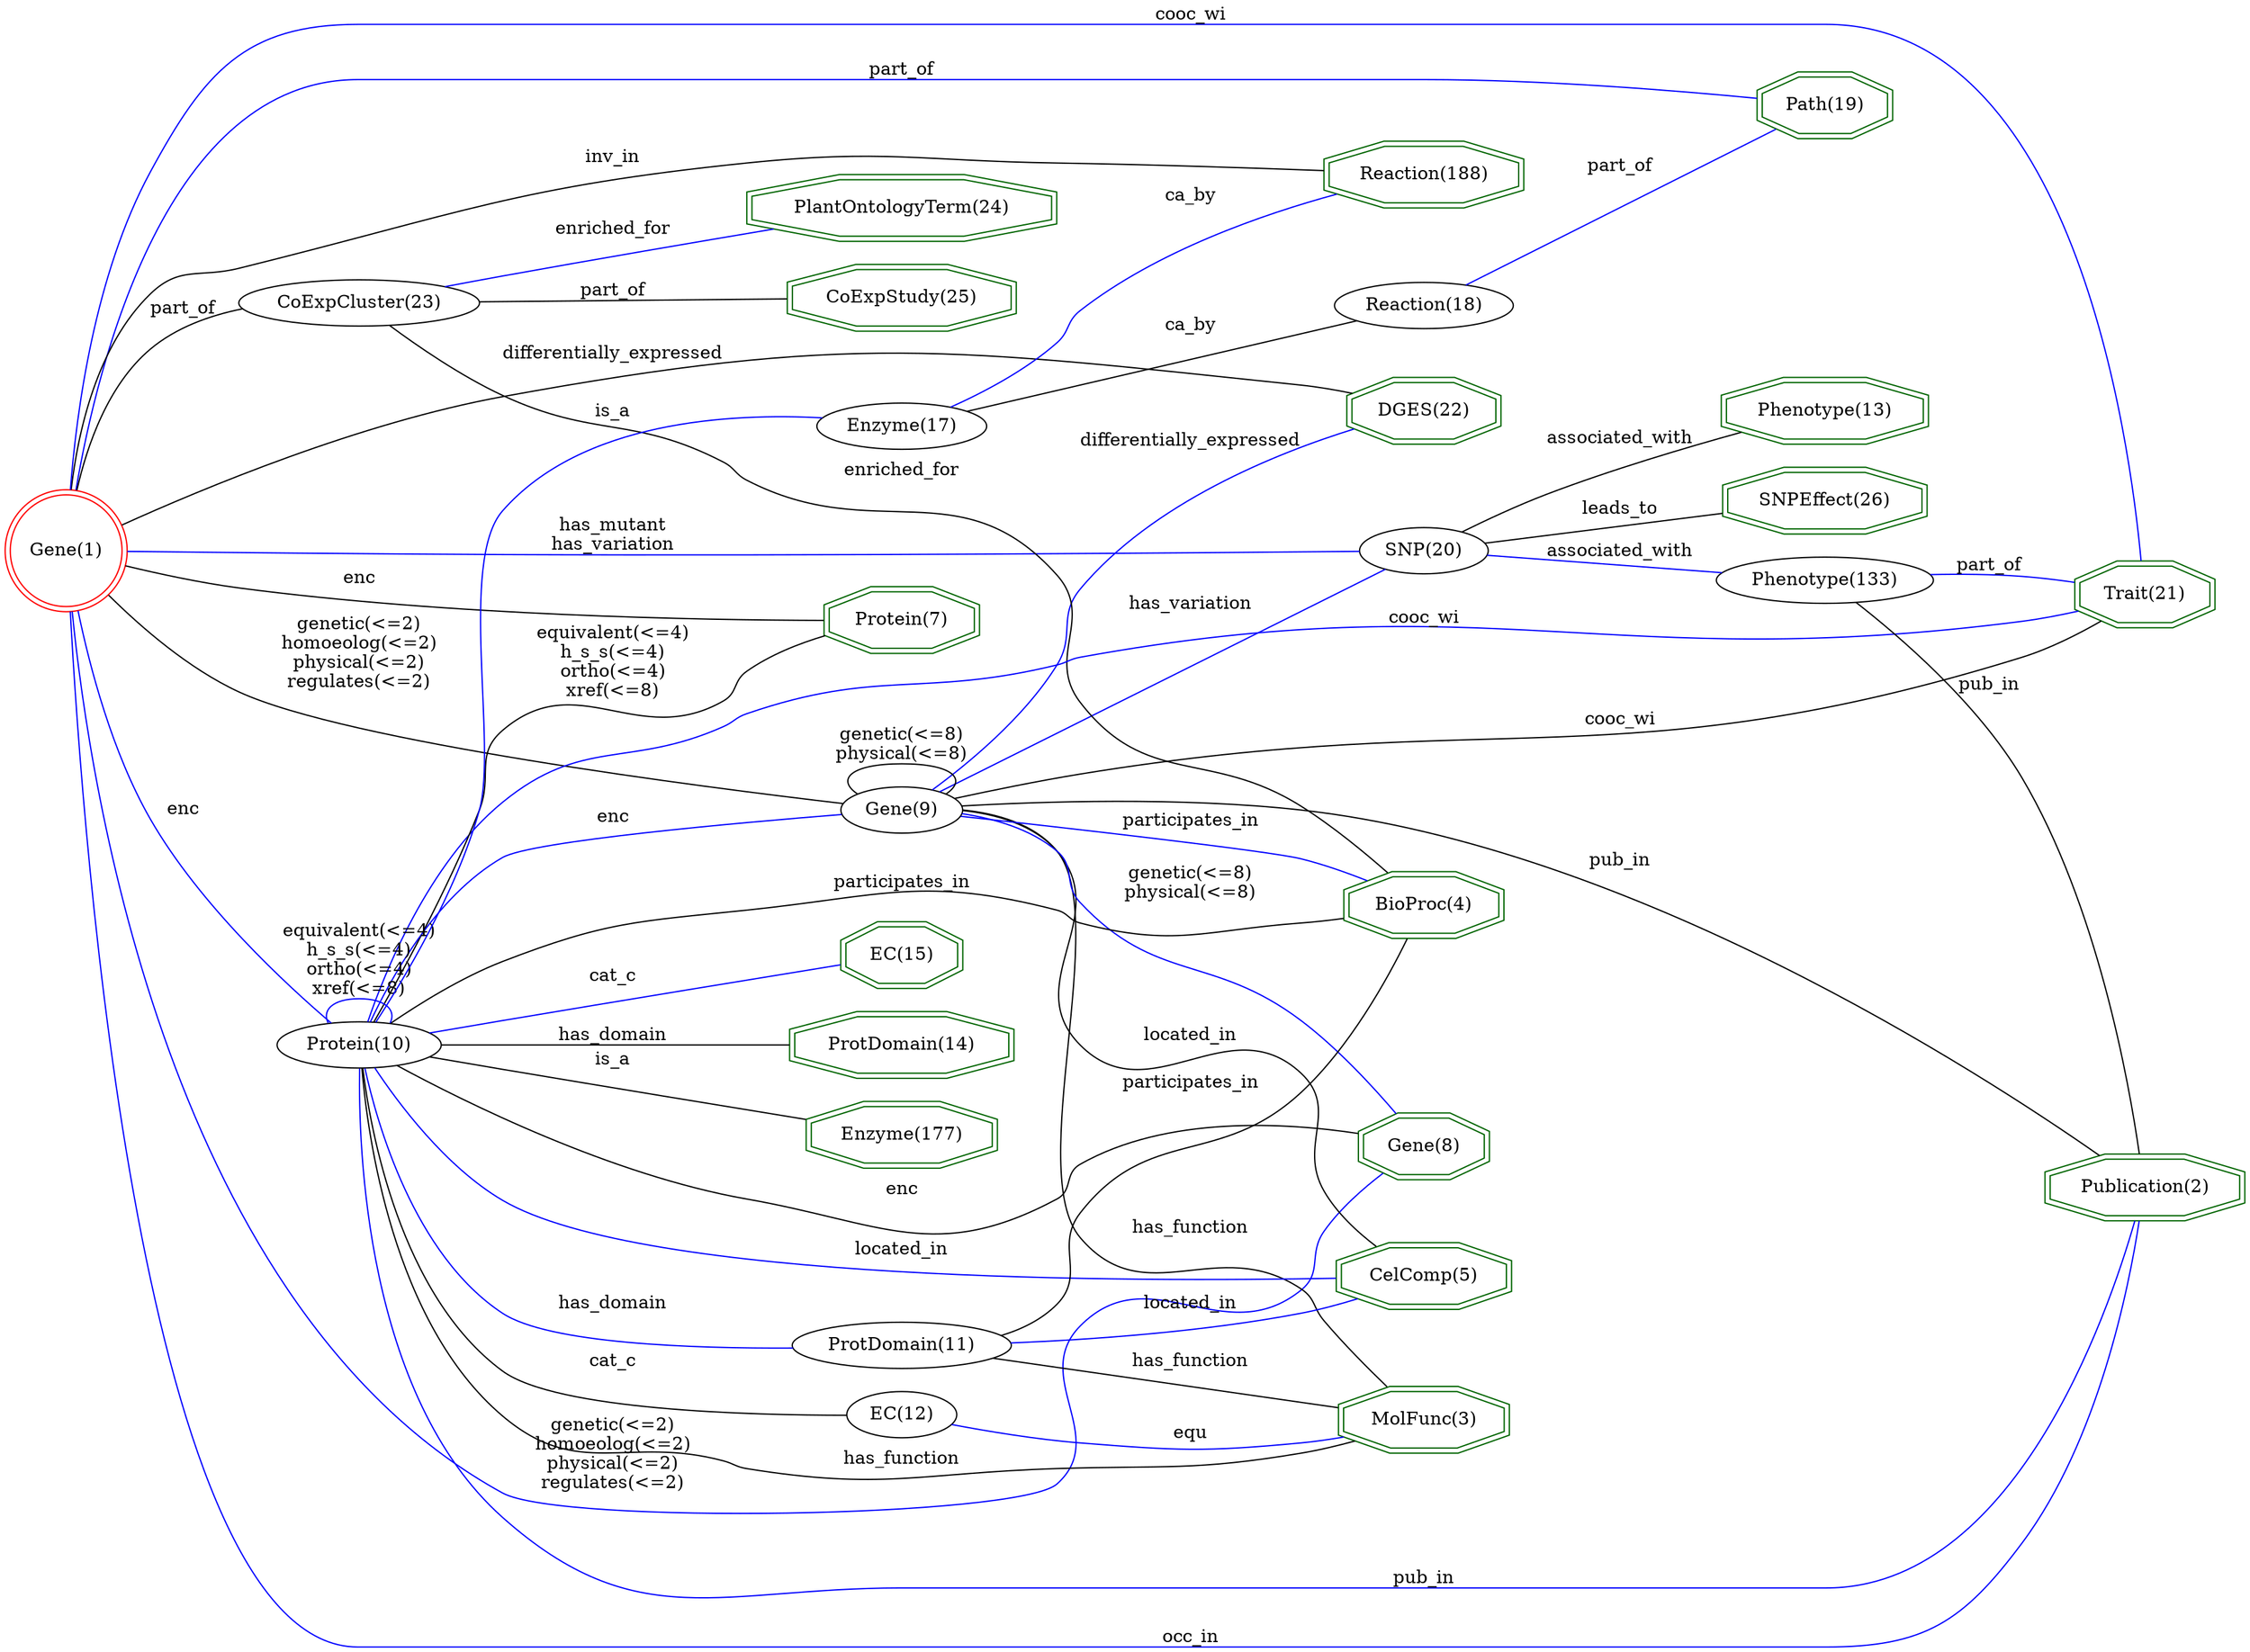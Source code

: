 digraph {
	graph [_draw_="c 9 -#fffffe00 C 7 -#ffffff P 4 0 0 0 1230 1486.9 1230 1486.9 0 ",
		bb="0,0,1486.9,1230",
		dpi=96,
		rankdir=LR,
		xdotversion=1.7
	];
	node [label="\N"];
	"SNPEffect(26)"	[_draw_="c 7 -#006400 p 8 1266.87 1074.54 1266.87 1089.46 1226.76 1100 1170.04 1100 1129.94 1089.46 1129.94 1074.54 1170.04 1064 1226.76 \
1064 c 7 -#006400 p 8 1270.88 1071.46 1270.88 1092.54 1227.28 1104 1169.52 1104 1125.92 1092.54 1125.92 1071.46 1169.52 1060 1227.28 \
1060 ",
		_ldraw_="F 14 11 -Times-Roman c 7 -#000000 T 1198.4 1078.3 0 81 13 -SNPEffect(26) ",
		color=darkgreen,
		height=0.61111,
		pos="1198.4,1082",
		shape=doubleoctagon,
		width=2.0066];
	"Publication(2)"	[_draw_="c 7 -#006400 p 8 1483.02 1081.54 1483.02 1096.46 1444.21 1107 1389.33 1107 1350.52 1096.46 1350.52 1081.54 1389.33 1071 1444.21 \
1071 c 7 -#006400 p 8 1487.03 1078.49 1487.03 1099.51 1444.75 1111 1388.79 1111 1346.51 1099.51 1346.51 1078.49 1388.79 1067 1444.75 \
1067 ",
		_ldraw_="F 14 11 -Times-Roman c 7 -#000000 T 1416.77 1085.3 0 78 14 -Publication(2) ",
		color=darkgreen,
		height=0.61111,
		pos="1416.8,1089",
		shape=doubleoctagon,
		width=1.948];
	"Path(19)"	[_draw_="c 7 -#006400 p 8 1242.56 323.54 1242.56 338.46 1216.69 349 1180.11 349 1154.25 338.46 1154.25 323.54 1180.11 313 1216.69 313 c 7 \
-#006400 p 8 1246.54 320.85 1246.54 341.15 1217.47 353 1179.33 353 1150.26 341.15 1150.26 320.85 1179.33 309 1217.47 309 ",
		_ldraw_="F 14 11 -Times-Roman c 7 -#000000 T 1198.4 327.3 0 47 8 -Path(19) ",
		color=darkgreen,
		height=0.61111,
		pos="1198.4,331",
		shape=doubleoctagon,
		width=1.3422];
	"Phenotype(13)"	[_draw_="c 7 -#006400 p 8 1265.97 1012.54 1265.97 1027.46 1226.39 1038 1170.41 1038 1130.83 1027.46 1130.83 1012.54 1170.41 1002 1226.39 \
1002 c 7 -#006400 p 8 1269.97 1009.47 1269.97 1030.53 1226.91 1042 1169.89 1042 1126.83 1030.53 1126.83 1009.47 1169.89 998 1226.91 \
998 ",
		_ldraw_="F 14 11 -Times-Roman c 7 -#000000 T 1198.4 1016.3 0 80 13 -Phenotype(13) ",
		color=darkgreen,
		height=0.61111,
		pos="1198.4,1020",
		shape=doubleoctagon,
		width=1.9871];
	"CoExpStudy(25)"	[_draw_="c 7 -#006400 p 8 664.45 42.54 664.45 57.46 619.95 68 557.03 68 512.54 57.46 512.54 42.54 557.03 32 619.95 32 c 7 -#006400 p 8 668.45 \
39.38 668.45 60.62 620.42 72 556.56 72 508.54 60.62 508.54 39.38 556.56 28 620.42 28 ",
		_ldraw_="F 14 11 -Times-Roman c 7 -#000000 T 588.49 46.3 0 92 14 -CoExpStudy(25) ",
		color=darkgreen,
		height=0.61111,
		pos="588.49,50",
		shape=doubleoctagon,
		width=2.2216];
	"PlantOntologyTerm(24)"	[_draw_="c 7 -#006400 p 8 691.82 104.54 691.82 119.46 631.29 130 545.69 130 485.16 119.46 485.16 104.54 545.69 94 631.29 94 c 7 -#006400 \
p 8 695.82 101.18 695.82 122.82 631.64 134 545.35 134 481.17 122.82 481.17 101.18 545.35 90 631.64 90 ",
		_ldraw_="F 14 11 -Times-Roman c 7 -#000000 T 588.49 108.3 0 131 21 -PlantOntologyTerm(24) ",
		color=darkgreen,
		height=0.61111,
		pos="588.49,112",
		shape=doubleoctagon,
		width=2.9837];
	"MolFunc(3)"	[_draw_="c 7 -#006400 p 8 991.32 973.54 991.32 988.46 957.18 999 908.89 999 874.75 988.46 874.75 973.54 908.89 963 957.18 963 c 7 -#006400 \
p 8 995.31 970.59 995.31 991.41 957.78 1003 908.29 1003 870.75 991.41 870.75 970.59 908.29 959 957.78 959 ",
		_ldraw_="F 14 11 -Times-Roman c 7 -#000000 T 933.03 977.3 0 67 10 -MolFunc(3) ",
		color=darkgreen,
		height=0.61111,
		pos="933.03,981",
		shape=doubleoctagon,
		width=1.7331];
	"CelComp(5)"	[_draw_="c 7 -#006400 p 8 992.64 776.54 992.64 791.46 957.72 802 908.34 802 873.43 791.46 873.43 776.54 908.34 766 957.72 766 c 7 -#006400 \
p 8 996.63 773.57 996.63 794.43 958.31 806 907.76 806 869.44 794.43 869.44 773.57 907.76 762 958.31 762 ",
		_ldraw_="F 14 11 -Times-Roman c 7 -#000000 T 933.03 780.3 0 69 10 -CelComp(5) ",
		color=darkgreen,
		height=0.61111,
		pos="933.03,784",
		shape=doubleoctagon,
		width=1.7721];
	"BioProc(4)"	[_draw_="c 7 -#006400 p 8 987.36 669.54 987.36 684.46 955.54 695 910.53 695 878.71 684.46 878.71 669.54 910.53 659 955.54 659 c 7 -#006400 \
p 8 991.37 666.66 991.37 687.34 956.19 699 909.88 699 874.7 687.34 874.7 666.66 909.88 655 956.19 655 ",
		_ldraw_="F 14 11 -Times-Roman c 7 -#000000 T 933.03 673.3 0 61 10 -BioProc(4) ",
		color=darkgreen,
		height=0.61111,
		pos="933.03,677",
		shape=doubleoctagon,
		width=1.6158];
	"Gene(8)"	[_draw_="c 7 -#006400 p 8 975.87 408.54 975.87 423.46 950.78 434 915.29 434 890.2 423.46 890.2 408.54 915.29 398 950.78 398 c 7 -#006400 \
p 8 979.86 405.88 979.86 426.12 951.58 438 914.49 438 886.21 426.12 886.21 405.88 914.49 394 951.58 394 ",
		_ldraw_="F 14 11 -Times-Roman c 7 -#000000 T 933.03 412.3 0 45 7 -Gene(8) ",
		color=darkgreen,
		height=0.61111,
		pos="933.03,416",
		shape=doubleoctagon,
		width=1.3031];
	"DGES(22)"	[_draw_="c 7 -#006400 p 8 985.15 484.54 985.15 499.46 954.62 510 911.45 510 880.92 499.46 880.92 484.54 911.45 474 954.62 474 c 7 -#006400 \
p 8 989.15 481.69 989.15 502.31 955.29 514 910.78 514 876.92 502.31 876.92 481.69 910.78 470 955.29 470 ",
		_ldraw_="F 14 11 -Times-Roman c 7 -#000000 T 933.03 488.3 0 58 8 -DGES(22) ",
		color=darkgreen,
		height=0.61111,
		pos="933.03,492",
		shape=doubleoctagon,
		width=1.5572];
	"Reaction(188)"	[_draw_="c 7 -#006400 p 8 999.28 212.54 999.28 227.46 960.48 238 905.59 238 866.79 227.46 866.79 212.54 905.59 202 960.48 202 c 7 -#006400 \
p 8 1003.29 209.49 1003.29 230.51 961.01 242 905.06 242 862.78 230.51 862.78 209.49 905.06 198 961.01 198 ",
		_ldraw_="F 14 11 -Times-Roman c 7 -#000000 T 933.03 216.3 0 78 13 -Reaction(188) ",
		color=darkgreen,
		height=0.61111,
		pos="933.03,220",
		shape=doubleoctagon,
		width=1.948];
	"Trait(21)"	[_draw_="c 7 -#006400 p 8 1462.71 405.54 1462.71 420.46 1435.8 431 1397.74 431 1370.83 420.46 1370.83 405.54 1397.74 395 1435.8 395 c 7 -#\
006400 p 8 1466.72 402.82 1466.72 423.18 1436.56 435 1396.98 435 1366.81 423.18 1366.81 402.82 1396.98 391 1436.56 391 ",
		_ldraw_="F 14 11 -Times-Roman c 7 -#000000 T 1416.77 409.3 0 49 9 -Trait(21) ",
		color=darkgreen,
		height=0.61111,
		pos="1416.8,413",
		shape=doubleoctagon,
		width=1.3813];
	"EC(15)"	[_draw_="c 7 -#006400 p 8 627.79 915.54 627.79 930.46 604.77 941 572.21 941 549.19 930.46 549.19 915.54 572.21 905 604.77 905 c 7 -#006400 \
p 8 631.78 912.97 631.78 933.03 605.64 945 571.35 945 545.2 933.03 545.2 912.97 571.35 901 605.64 901 ",
		_ldraw_="F 14 11 -Times-Roman c 7 -#000000 T 588.49 919.3 0 40 6 -EC(15) ",
		color=darkgreen,
		height=0.61111,
		pos="588.49,923",
		shape=doubleoctagon,
		width=1.2054];
	"Protein(7)"	[_draw_="c 7 -#006400 p 8 638.39 474.54 638.39 489.46 609.16 500 567.82 500 538.59 489.46 538.59 474.54 567.82 464 609.16 464 c 7 -#006400 \
p 8 642.39 471.73 642.39 492.27 609.86 504 567.13 504 534.6 492.27 534.6 471.73 567.13 460 609.86 460 ",
		_ldraw_="F 14 11 -Times-Roman c 7 -#000000 T 588.49 478.3 0 55 10 -Protein(7) ",
		color=darkgreen,
		height=0.61111,
		pos="588.49,482",
		shape=doubleoctagon,
		width=1.4986];
	"ProtDomain(14)"	[_draw_="c 7 -#006400 p 8 663.13 853.54 663.13 868.46 619.41 879 557.58 879 513.86 868.46 513.86 853.54 557.58 843 619.41 843 c 7 -#006400 \
p 8 667.13 850.39 667.13 871.61 619.88 883 557.1 883 509.85 871.61 509.85 850.39 557.1 839 619.88 839 ",
		_ldraw_="F 14 11 -Times-Roman c 7 -#000000 T 588.49 857.3 0 90 14 -ProtDomain(14) ",
		color=darkgreen,
		height=0.61111,
		pos="588.49,861",
		shape=doubleoctagon,
		width=2.1825];
	"Enzyme(177)"	[_draw_="c 7 -#006400 p 8 652.53 791.54 652.53 806.46 615.02 817 561.97 817 524.46 806.46 524.46 791.54 561.97 781 615.02 781 c 7 -#006400 \
p 8 656.53 788.51 656.53 809.49 615.57 821 561.42 821 520.46 809.49 520.46 788.51 561.42 777 615.57 777 ",
		_ldraw_="F 14 11 -Times-Roman c 7 -#000000 T 588.49 795.3 0 75 11 -Enzyme(177) ",
		color=darkgreen,
		height=0.61111,
		pos="588.49,799",
		shape=doubleoctagon,
		width=1.8894];
	"Gene(1)"	[_draw_="c 7 -#ff0000 e 43.65 374 39.78 39.78 c 7 -#ff0000 e 43.65 374 43.79 43.79 ",
		_ldraw_="F 14 11 -Times-Roman c 7 -#000000 T 43.65 370.3 0 45 7 -Gene(1) ",
		color=red,
		height=1.2124,
		pos="43.646,374",
		shape=doublecircle,
		width=1.2124];
	"Gene(1)" -> "Publication(2)"	[_draw_="c 7 -#0000ff B 10 45.22 417.74 48.64 590.37 72.43 1215 237.69 1215 237.69 1215 237.69 1215 1199.4 1215 1280.91 1215 1359.09 1147.41 \
1395.09 1111.24 ",
		_ldraw_="F 14 11 -Times-Roman c 7 -#000000 T 779.41 1218.8 0 37 6 -occ_in ",
		arrowhead=none,
		color=blue,
		label=occ_in,
		lp="779.41,1222.5",
		pos="45.22,417.74 48.64,590.37 72.434,1215 237.69,1215 237.69,1215 237.69,1215 1199.4,1215 1280.9,1215 1359.1,1147.4 1395.1,1111.2"];
	"Gene(1)" -> "Path(19)"	[_draw_="c 7 -#0000ff B 10 78.98 347.88 130.6 310.43 232.75 243.22 332.08 218 476.76 181.27 861.27 142.66 1003.16 189 1076.43 212.92 1144.98 \
276.12 1177.55 309.56 ",
		_ldraw_="F 14 11 -Times-Roman c 7 -#000000 T 588.49 194.8 0 40 7 -part_of ",
		arrowhead=none,
		color=blue,
		label=part_of,
		lp="588.49,198.5",
		pos="78.982,347.88 130.6,310.43 232.75,243.22 332.08,218 476.76,181.27 861.27,142.66 1003.2,189 1076.4,212.92 1145,276.12 1177.6,309.56"];
	"Gene(1)" -> "Gene(8)"	[_draw_="c 7 -#0000ff B 13 85.41 359.87 140.54 341.57 242.32 310.64 332.08 299 558.11 269.7 664.54 158.65 844.91 298 869.99 317.38 844.89 \
340.93 862.91 367 872.27 380.55 886.68 391.63 899.91 399.8 ",
		_ldraw_="F 14 11 -Times-Roman c 7 -#000000 T 397.58 347.8 0 72 12 -genetic(<=2) F 14 11 -Times-Roman c 7 -#000000 T 397.58 332.8 0 94 14 \
-homoeolog(<=2) F 14 11 -Times-Roman c 7 -#000000 T 397.58 317.8 0 78 13 -physical(<=2) F 14 11 -Times-Roman c 7 -#000000 T 397.58 \
302.8 0 82 14 -regulates(<=2) ",
		arrowhead=none,
		color=blue,
		label="genetic(<=2)\nhomoeolog(<=2)\nphysical(<=2)\nregulates(<=2)",
		lp="397.58,329",
		pos="85.411,359.87 140.54,341.57 242.32,310.64 332.08,299 558.11,269.7 664.54,158.65 844.91,298 869.99,317.38 844.89,340.93 862.91,367 \
872.27,380.55 886.68,391.63 899.91,399.8"];
	"Gene(1)" -> "DGES(22)"	[_draw_="c 7 -#000000 B 13 87.59 372.24 192.22 368.62 468.48 363.19 695.91 395 763.28 404.42 785.01 397.76 844.91 430 854.6 435.22 854.26 \
440.19 862.91 447 874.72 456.3 888.47 465.54 900.59 473.21 ",
		_ldraw_="F 14 11 -Times-Roman c 7 -#000000 T 397.58 378.8 0 131 24 -differentially_expressed ",
		arrowhead=none,
		color=black,
		label=differentially_expressed,
		lp="397.58,382.5",
		pos="87.587,372.24 192.22,368.62 468.48,363.19 695.91,395 763.28,404.42 785.01,397.76 844.91,430 854.6,435.22 854.26,440.19 862.91,447 \
874.72,456.3 888.47,465.54 900.59,473.21"];
	"Gene(1)" -> "Reaction(188)"	[_draw_="c 7 -#000000 B 7 78.81 347.93 101.66 331.57 133 311.15 163.29 298 403.24 193.83 723.68 203.1 862.76 213.43 ",
		_ldraw_="F 14 11 -Times-Roman c 7 -#000000 T 397.58 248.8 0 35 6 -inv_in ",
		arrowhead=none,
		color=black,
		label=inv_in,
		lp="397.58,252.5",
		pos="78.806,347.93 101.66,331.57 133,311.15 163.29,298 403.24,193.83 723.68,203.1 862.76,213.43"];
	"Gene(1)" -> "Trait(21)"	[_draw_="c 7 -#0000ff B 10 47.15 330.37 55.4 231.71 90.45 0 237.69 0 237.69 0 237.69 0 1199.4 0 1377.48 0 1409.28 305.01 1414.7 390.8 ",
		_ldraw_="F 14 11 -Times-Roman c 7 -#000000 T 779.41 3.8 0 46 7 -cooc_wi ",
		arrowhead=none,
		color=blue,
		label=cooc_wi,
		lp="779.41,7.5",
		pos="47.149,330.37 55.4,231.71 90.451,0 237.69,0 237.69,0 237.69,0 1199.4,0 1377.5,0 1409.3,305.01 1414.7,390.8"];
	"Gene(1)" -> "Protein(7)"	[_draw_="c 7 -#000000 B 13 86.29 384.19 92.64 385.57 99.12 386.89 105.29 388 263.1 416.29 312.92 377.83 463.08 434 472.09 437.37 472.45 441.76 \
481.08 446 500.07 455.34 522.08 463.23 541.13 469.22 ",
		_ldraw_="F 14 11 -Times-Roman c 7 -#000000 T 238.69 405.8 0 19 3 -enc ",
		arrowhead=none,
		color=black,
		label=enc,
		lp="238.69,409.5",
		pos="86.293,384.19 92.637,385.57 99.124,386.89 105.29,388 263.1,416.29 312.92,377.83 463.08,434 472.09,437.37 472.45,441.76 481.08,446 \
500.07,455.34 522.08,463.23 541.13,469.22"];
	"SNP(20)"	[_draw_="c 7 -#000000 e 933.03 1039 41.69 18 ",
		_ldraw_="F 14 11 -Times-Roman c 7 -#000000 T 933.03 1035.3 0 48 7 -SNP(20) ",
		height=0.5,
		pos="933.03,1039",
		width=1.1555];
	"Gene(1)" -> "SNP(20)"	[_draw_="c 7 -#0000ff B 10 44.49 418.11 46.76 555.08 75.19 972.34 332.08 1113 532.18 1222.57 630.01 1167.58 844.91 1091 869.3 1082.31 894.41 \
1066.45 911.37 1054.53 ",
		_ldraw_="F 14 11 -Times-Roman c 7 -#000000 T 397.58 1183.8 0 64 10 -has_mutant F 14 11 -Times-Roman c 7 -#000000 T 397.58 1168.8 0 73 13 \
-has_variation ",
		arrowhead=none,
		color=blue,
		label="has_mutant\nhas_variation",
		lp="397.58,1180",
		pos="44.49,418.11 46.764,555.08 75.195,972.34 332.08,1113 532.18,1222.6 630.01,1167.6 844.91,1091 869.3,1082.3 894.41,1066.5 911.37,1054.5"];
	"Gene(9)"	[_draw_="c 7 -#000000 e 588.49 591 39.79 18 ",
		_ldraw_="F 14 11 -Times-Roman c 7 -#000000 T 588.49 587.3 0 45 7 -Gene(9) ",
		height=0.5,
		pos="588.49,591",
		width=1.1013];
	"Gene(1)" -> "Gene(9)"	[_draw_="c 7 -#000000 B 7 77.5 401.58 128.43 442.68 231.11 519.11 332.08 556 405.44 582.8 497.46 589.33 548.62 590.77 ",
		_ldraw_="F 14 11 -Times-Roman c 7 -#000000 T 238.69 596.8 0 72 12 -genetic(<=2) F 14 11 -Times-Roman c 7 -#000000 T 238.69 581.8 0 94 14 \
-homoeolog(<=2) F 14 11 -Times-Roman c 7 -#000000 T 238.69 566.8 0 78 13 -physical(<=2) F 14 11 -Times-Roman c 7 -#000000 T 238.69 \
551.8 0 82 14 -regulates(<=2) ",
		arrowhead=none,
		color=black,
		label="genetic(<=2)\nhomoeolog(<=2)\nphysical(<=2)\nregulates(<=2)",
		lp="238.69,578",
		pos="77.503,401.58 128.43,442.68 231.11,519.11 332.08,556 405.44,582.8 497.46,589.33 548.62,590.77"];
	"CoExpCluster(23)"	[_draw_="c 7 -#000000 e 238.69 132 75.29 18 ",
		_ldraw_="F 14 11 -Times-Roman c 7 -#000000 T 238.69 128.3 0 100 16 -CoExpCluster(23) ",
		height=0.5,
		pos="238.69,132",
		width=2.0943];
	"Gene(1)" -> "CoExpCluster(23)"	[_draw_="c 7 -#000000 B 7 45.56 330.31 48.93 283.73 61.48 210.91 105.29 168 121.8 151.83 144.81 142.75 167.01 137.7 ",
		_ldraw_="F 14 11 -Times-Roman c 7 -#000000 T 125.29 171.8 0 40 7 -part_of ",
		arrowhead=none,
		color=black,
		label=part_of,
		lp="125.29,175.5",
		pos="45.559,330.31 48.931,283.73 61.478,210.91 105.29,168 121.8,151.83 144.81,142.75 167.01,137.7"];
	"Protein(10)"	[_draw_="c 7 -#000000 e 238.69 744 50.89 18 ",
		_ldraw_="F 14 11 -Times-Roman c 7 -#000000 T 238.69 740.3 0 62 11 -Protein(10) ",
		height=0.5,
		pos="238.69,744",
		width=1.4082];
	"Gene(1)" -> "Protein(10)"	[_draw_="c 7 -#0000ff B 7 49.43 417.29 56.21 465.61 71.76 544.89 105.29 605 134.2 656.8 186.91 703.77 216.35 727.58 ",
		_ldraw_="F 14 11 -Times-Roman c 7 -#000000 T 125.29 663.8 0 19 3 -enc ",
		arrowhead=none,
		color=blue,
		label=enc,
		lp="125.29,667.5",
		pos="49.429,417.29 56.214,465.61 71.758,544.89 105.29,605 134.2,656.8 186.91,703.77 216.35,727.58"];
	"Reaction(18)"	[_draw_="c 7 -#000000 e 933.03 340 56.59 18 ",
		_ldraw_="F 14 11 -Times-Roman c 7 -#000000 T 933.03 336.3 0 71 12 -Reaction(18) ",
		height=0.5,
		pos="933.03,340",
		width=1.5707];
	"Reaction(18)" -> "Path(19)"	[_draw_="c 7 -#0000ff B 4 989.57 338.1 1037.1 336.48 1104.82 334.16 1149.89 332.62 ",
		_ldraw_="F 14 11 -Times-Roman c 7 -#000000 T 1064.66 340.8 0 40 7 -part_of ",
		arrowhead=none,
		color=blue,
		label=part_of,
		lp="1064.7,344.5",
		pos="989.57,338.1 1037.1,336.48 1104.8,334.16 1149.9,332.62"];
	"ProtDomain(11)"	[_draw_="c 7 -#000000 e 588.49 981 68.79 18 ",
		_ldraw_="F 14 11 -Times-Roman c 7 -#000000 T 588.49 977.3 0 90 14 -ProtDomain(11) ",
		height=0.5,
		pos="588.49,981",
		width=1.9137];
	"ProtDomain(11)" -> "MolFunc(3)"	[_draw_="c 7 -#000000 B 4 657.58 981 719.72 981 810.76 981 870.69 981 ",
		_ldraw_="F 14 11 -Times-Roman c 7 -#000000 T 779.41 984.8 0 70 12 -has_function ",
		arrowhead=none,
		color=black,
		label=has_function,
		lp="779.41,988.5",
		pos="657.58,981 719.72,981 810.76,981 870.69,981"];
	"ProtDomain(11)" -> "CelComp(5)"	[_draw_="c 7 -#0000ff B 13 654.75 975.77 669.89 971.72 684.8 964.99 695.91 954 718.13 932.01 692.38 908.67 713.91 886 756.01 841.67 790.03 \
870.96 844.91 844 866.5 833.39 888.81 817.93 905.45 805.36 ",
		_ldraw_="F 14 11 -Times-Roman c 7 -#000000 T 779.41 889.8 0 57 10 -located_in ",
		arrowhead=none,
		color=blue,
		label=located_in,
		lp="779.41,893.5",
		pos="654.75,975.77 669.89,971.72 684.8,964.99 695.91,954 718.13,932.01 692.38,908.67 713.91,886 756.01,841.67 790.03,870.96 844.91,844 \
866.5,833.39 888.81,817.93 905.45,805.36"];
	"ProtDomain(11)" -> "BioProc(4)"	[_draw_="c 7 -#000000 B 16 655.69 976.67 670.81 972.6 685.48 965.64 695.91 954 734.53 910.88 678.15 870.53 713.91 825 752.6 775.74 793.49 \
808.78 844.91 773 854.72 766.17 854.88 761.87 862.91 753 879.3 734.88 897.95 714.39 911.74 699.25 ",
		_ldraw_="F 14 11 -Times-Roman c 7 -#000000 T 779.41 828.8 0 80 15 -participates_in ",
		arrowhead=none,
		color=black,
		label=participates_in,
		lp="779.41,832.5",
		pos="655.69,976.67 670.81,972.6 685.48,965.64 695.91,954 734.53,910.88 678.15,870.53 713.91,825 752.6,775.74 793.49,808.78 844.91,773 \
854.72,766.17 854.88,761.87 862.91,753 879.3,734.88 897.95,714.39 911.74,699.25"];
	"SNP(20)" -> "SNPEffect(26)"	[_draw_="c 7 -#000000 B 4 972.33 1045.25 1013.13 1051.91 1078.58 1062.6 1128.41 1070.74 ",
		_ldraw_="F 14 11 -Times-Roman c 7 -#000000 T 1064.66 1069.8 0 46 8 -leads_to ",
		arrowhead=none,
		color=black,
		label=leads_to,
		lp="1064.7,1073.5",
		pos="972.33,1045.3 1013.1,1051.9 1078.6,1062.6 1128.4,1070.7"];
	"SNP(20)" -> "Phenotype(13)"	[_draw_="c 7 -#000000 B 4 974.32 1036.09 1014.74 1033.18 1077.83 1028.63 1126.61 1025.11 ",
		_ldraw_="F 14 11 -Times-Roman c 7 -#000000 T 1064.66 1035.8 0 87 15 -associated_with ",
		arrowhead=none,
		color=black,
		label=associated_with,
		lp="1064.7,1039.5",
		pos="974.32,1036.1 1014.7,1033.2 1077.8,1028.6 1126.6,1025.1"];
	"Phenotype(133)"	[_draw_="c 7 -#000000 e 1198.4 962 66.89 18 ",
		_ldraw_="F 14 11 -Times-Roman c 7 -#000000 T 1198.4 958.3 0 87 14 -Phenotype(133) ",
		height=0.5,
		pos="1198.4,962",
		width=1.8596];
	"SNP(20)" -> "Phenotype(133)"	[_draw_="c 7 -#0000ff B 7 964.42 1026.98 981.04 1020.62 1002.08 1012.92 1021.16 1007 1062.93 994.03 1111.09 981.93 1146.5 973.54 ",
		_ldraw_="F 14 11 -Times-Roman c 7 -#000000 T 1064.66 1010.8 0 87 15 -associated_with ",
		arrowhead=none,
		color=blue,
		label=associated_with,
		lp="1064.7,1014.5",
		pos="964.42,1027 981.04,1020.6 1002.1,1012.9 1021.2,1007 1062.9,994.03 1111.1,981.93 1146.5,973.54"];
	"Phenotype(133)" -> "Publication(2)"	[_draw_="c 7 -#000000 B 7 1241.2 975.92 1251.06 979.72 1261.39 984.15 1270.64 989 1314 1011.73 1359.85 1045.11 1388.14 1066.95 ",
		_ldraw_="F 14 11 -Times-Roman c 7 -#000000 T 1308.64 1026.8 0 38 6 -pub_in ",
		arrowhead=none,
		color=black,
		label=pub_in,
		lp="1308.6,1030.5",
		pos="1241.2,975.92 1251.1,979.72 1261.4,984.15 1270.6,989 1314,1011.7 1359.9,1045.1 1388.1,1066.9"];
	"Phenotype(133)" -> "Trait(21)"	[_draw_="c 7 -#0000ff B 4 1206.48 944.05 1238.71 862.27 1371.56 525.19 1407.03 435.18 ",
		_ldraw_="F 14 11 -Times-Roman c 7 -#000000 T 1308.64 723.8 0 40 7 -part_of ",
		arrowhead=none,
		color=blue,
		label=part_of,
		lp="1308.6,727.5",
		pos="1206.5,944.05 1238.7,862.27 1371.6,525.19 1407,435.18"];
	"EC(12)"	[_draw_="c 7 -#000000 e 588.49 1086 36.29 18 ",
		_ldraw_="F 14 11 -Times-Roman c 7 -#000000 T 588.49 1082.3 0 40 6 -EC(12) ",
		height=0.5,
		pos="588.49,1086",
		width=1.011];
	"EC(12)" -> "MolFunc(3)"	[_draw_="c 7 -#0000ff B 10 624.35 1082.77 690.08 1076.42 827.38 1061.8 844.91 1049 859.67 1038.21 849.78 1024.73 862.91 1012 869.52 1005.59 \
877.68 1000.37 886.06 996.17 ",
		_ldraw_="F 14 11 -Times-Roman c 7 -#000000 T 779.41 1075.8 0 20 3 -equ ",
		arrowhead=none,
		color=blue,
		label=equ,
		lp="779.41,1079.5",
		pos="624.35,1082.8 690.08,1076.4 827.38,1061.8 844.91,1049 859.67,1038.2 849.78,1024.7 862.91,1012 869.52,1005.6 877.68,1000.4 886.06,\
996.17"];
	"Gene(9)" -> "Publication(2)"	[_draw_="c 7 -#000000 B 7 627.67 587.82 703.77 583.2 877.79 581.28 1003.16 646 1204.19 749.77 1358.87 992.23 1403.01 1066.79 ",
		_ldraw_="F 14 11 -Times-Roman c 7 -#000000 T 1064.66 714.8 0 38 6 -pub_in ",
		arrowhead=none,
		color=black,
		label=pub_in,
		lp="1064.7,718.5",
		pos="627.67,587.82 703.77,583.2 877.79,581.28 1003.2,646 1204.2,749.77 1358.9,992.23 1403,1066.8"];
	"Gene(9)" -> "MolFunc(3)"	[_draw_="c 7 -#000000 B 16 615.65 604.26 639.88 617.85 675.22 641.19 695.91 671 712.02 694.22 692.75 713.25 713.91 732 758.09 771.16 800.72 \
714.84 844.91 754 866.06 772.75 853.46 788.36 862.91 815 881.48 867.37 907.64 927.17 921.87 958.75 ",
		_ldraw_="F 14 11 -Times-Roman c 7 -#000000 T 779.41 757.8 0 70 12 -has_function ",
		arrowhead=none,
		color=black,
		label=has_function,
		lp="779.41,761.5",
		pos="615.65,604.26 639.88,617.85 675.22,641.19 695.91,671 712.02,694.22 692.75,713.25 713.91,732 758.09,771.16 800.72,714.84 844.91,754 \
866.06,772.75 853.46,788.36 862.91,815 881.48,867.37 907.64,927.17 921.87,958.75"];
	"Gene(9)" -> "CelComp(5)"	[_draw_="c 7 -#000000 B 10 609.64 606.66 633.47 624.6 674.84 653.96 713.91 673 769.12 699.9 790.71 688.11 844.91 717 867.97 729.3 891.31 \
747.62 908.01 762 ",
		_ldraw_="F 14 11 -Times-Roman c 7 -#000000 T 779.41 720.8 0 57 10 -located_in ",
		arrowhead=none,
		color=black,
		label=located_in,
		lp="779.41,724.5",
		pos="609.64,606.66 633.47,624.6 674.84,653.96 713.91,673 769.12,699.9 790.71,688.11 844.91,717 867.97,729.3 891.31,747.62 908.01,762"];
	"Gene(9)" -> "BioProc(4)"	[_draw_="c 7 -#0000ff B 10 619.83 602.05 644.82 610.83 681.31 622.94 713.91 631 771.29 645.19 787.17 641.33 844.91 654 857.59 656.78 871.21 \
660.18 883.82 663.5 ",
		_ldraw_="F 14 11 -Times-Roman c 7 -#000000 T 779.41 657.8 0 80 15 -participates_in ",
		arrowhead=none,
		color=blue,
		label=participates_in,
		lp="779.41,661.5",
		pos="619.83,602.05 644.82,610.83 681.31,622.94 713.91,631 771.29,645.19 787.17,641.33 844.91,654 857.59,656.78 871.21,660.18 883.82,663.5"];
	"Gene(9)" -> "Gene(8)"	[_draw_="c 7 -#0000ff B 10 628.12 588.98 650.98 585.72 678.73 577.8 695.91 559 722.83 529.53 686.32 499.86 713.91 471 725.86 458.49 825.83 \
436.94 886.2 424.86 ",
		_ldraw_="F 14 11 -Times-Roman c 7 -#000000 T 779.41 489.8 0 72 12 -genetic(<=8) F 14 11 -Times-Roman c 7 -#000000 T 779.41 474.8 0 78 13 \
-physical(<=8) ",
		arrowhead=none,
		color=blue,
		label="genetic(<=8)\nphysical(<=8)",
		lp="779.41,486",
		pos="628.12,588.98 650.98,585.72 678.73,577.8 695.91,559 722.83,529.53 686.32,499.86 713.91,471 725.86,458.49 825.83,436.94 886.2,424.86"];
	"Gene(9)" -> "DGES(22)"	[_draw_="c 7 -#0000ff B 10 627.15 586.67 649.09 582.55 676.22 574.54 695.91 559 708.41 549.13 700.79 537.05 713.91 528 717.28 525.67 813.19 \
510.43 876.7 500.54 ",
		_ldraw_="F 14 11 -Times-Roman c 7 -#000000 T 779.41 531.8 0 131 24 -differentially_expressed ",
		arrowhead=none,
		color=blue,
		label=differentially_expressed,
		lp="779.41,535.5",
		pos="627.15,586.67 649.09,582.55 676.22,574.54 695.91,559 708.41,549.13 700.79,537.05 713.91,528 717.28,525.67 813.19,510.43 876.7,500.54"];
	"Gene(9)" -> "Trait(21)"	[_draw_="c 7 -#000000 B 7 626.8 586.11 699.59 576.3 865.48 552.6 1003.16 523 1139.79 493.63 1298.92 447.87 1373.33 425.78 ",
		_ldraw_="F 14 11 -Times-Roman c 7 -#000000 T 1064.66 521.8 0 46 7 -cooc_wi ",
		arrowhead=none,
		color=black,
		label=cooc_wi,
		lp="1064.7,525.5",
		pos="626.8,586.11 699.59,576.3 865.48,552.6 1003.2,523 1139.8,493.63 1298.9,447.87 1373.3,425.78"];
	"Gene(9)" -> "SNP(20)"	[_draw_="c 7 -#0000ff B 16 617.58 603.62 642.83 616.6 678.55 639.39 695.91 671 720.58 715.94 684.68 858.88 713.91 901 750.52 953.77 801.59 \
914.58 844.91 962 860.84 979.44 846.43 995.08 862.91 1012 871.62 1020.95 883.66 1027 895.25 1031.05 ",
		_ldraw_="F 14 11 -Times-Roman c 7 -#000000 T 779.41 965.8 0 73 13 -has_variation ",
		arrowhead=none,
		color=blue,
		label=has_variation,
		lp="779.41,969.5",
		pos="617.58,603.62 642.83,616.6 678.55,639.39 695.91,671 720.58,715.94 684.68,858.88 713.91,901 750.52,953.77 801.59,914.58 844.91,962 \
860.84,979.44 846.43,995.08 862.91,1012 871.62,1021 883.66,1027 895.25,1031.1"];
	"Gene(9)" -> "Gene(9)"	[_draw_="c 7 -#000000 B 7 559.21 603.54 544.96 614.87 554.72 627 588.49 627 622.26 627 632.02 614.87 617.78 603.54 ",
		_ldraw_="F 14 11 -Times-Roman c 7 -#000000 T 588.49 645.8 0 72 12 -genetic(<=8) F 14 11 -Times-Roman c 7 -#000000 T 588.49 630.8 0 78 13 \
-physical(<=8) ",
		arrowhead=none,
		color=black,
		label="genetic(<=8)\nphysical(<=8)",
		lp="588.49,642",
		pos="559.21,603.54 544.96,614.87 554.72,627 588.49,627 622.26,627 632.02,614.87 617.78,603.54"];
	"CoExpCluster(23)" -> "CoExpStudy(25)"	[_draw_="c 7 -#000000 B 7 280.74 116.98 296.64 111.5 315.08 105.53 332.08 101 392.81 84.82 462.89 71.17 514.27 62.08 ",
		_ldraw_="F 14 11 -Times-Roman c 7 -#000000 T 397.58 104.8 0 40 7 -part_of ",
		arrowhead=none,
		color=black,
		label=part_of,
		lp="397.58,108.5",
		pos="280.74,116.98 296.64,111.5 315.08,105.53 332.08,101 392.81,84.817 462.89,71.172 514.27,62.08"];
	"CoExpCluster(23)" -> "PlantOntologyTerm(24)"	[_draw_="c 7 -#0000ff B 4 312.17 127.83 361.05 125.02 426.35 121.27 481.09 118.12 ",
		_ldraw_="F 14 11 -Times-Roman c 7 -#000000 T 397.58 130.8 0 70 12 -enriched_for ",
		arrowhead=none,
		color=blue,
		label=enriched_for,
		lp="397.58,134.5",
		pos="312.17,127.83 361.05,125.02 426.35,121.27 481.09,118.12"];
	"CoExpCluster(23)" -> "BioProc(4)"	[_draw_="c 7 -#000000 B 19 252.14 149.98 268.08 171.55 297.78 207.16 332.08 226 384.26 254.66 421.95 210.96 463.08 254 496.7 289.18 448.17 \
326.16 481.08 362 593.97 484.93 726.39 337.49 844.91 455 867.11 477.01 852.47 493.53 862.91 523 879.98 571.21 905.9 625.25 920.67 \
654.77 ",
		_ldraw_="F 14 11 -Times-Roman c 7 -#000000 T 588.49 417.8 0 70 12 -enriched_for ",
		arrowhead=none,
		color=black,
		label=enriched_for,
		lp="588.49,421.5",
		pos="252.14,149.98 268.08,171.55 297.78,207.16 332.08,226 384.26,254.66 421.95,210.96 463.08,254 496.7,289.18 448.17,326.16 481.08,362 \
593.97,484.93 726.39,337.49 844.91,455 867.11,477.01 852.47,493.53 862.91,523 879.98,571.21 905.9,625.25 920.67,654.77"];
	"Protein(10)" -> "Publication(2)"	[_draw_="c 7 -#0000ff B 16 248.29 761.78 264.18 795.47 297.96 871.32 314.08 939 323.08 976.82 304.2 1085.91 332.08 1113 372.9 1152.66 530.58 \
1132 587.49 1132 587.49 1132 587.49 1132 1199.4 1132 1257.23 1132 1322.12 1117.04 1365.62 1104.77 ",
		_ldraw_="F 14 11 -Times-Roman c 7 -#000000 T 933.03 1135.8 0 38 6 -pub_in ",
		arrowhead=none,
		color=blue,
		label=pub_in,
		lp="933.03,1139.5",
		pos="248.29,761.78 264.18,795.47 297.96,871.32 314.08,939 323.08,976.82 304.2,1085.9 332.08,1113 372.9,1152.7 530.58,1132 587.49,1132 \
587.49,1132 587.49,1132 1199.4,1132 1257.2,1132 1322.1,1117 1365.6,1104.8"];
	"Protein(10)" -> "MolFunc(3)"	[_draw_="c 7 -#000000 B 10 240.28 762.14 242.89 809.08 256.92 934.92 332.08 993 422.26 1062.69 731.96 1015.25 844.91 1000 855.95 998.51 867.68 \
996.35 878.83 994.03 ",
		_ldraw_="F 14 11 -Times-Roman c 7 -#000000 T 588.49 1032.8 0 70 12 -has_function ",
		arrowhead=none,
		color=black,
		label=has_function,
		lp="588.49,1036.5",
		pos="240.28,762.14 242.89,809.08 256.92,934.92 332.08,993 422.26,1062.7 731.96,1015.2 844.91,1000 855.95,998.51 867.68,996.35 878.83,\
994.03"];
	"Protein(10)" -> "CelComp(5)"	[_draw_="c 7 -#0000ff B 10 282.62 734.97 365.98 719.52 554.03 694.96 695.91 753 706.09 757.17 703.82 765.61 713.91 770 762.97 791.35 824.16 \
793.43 869.23 790.99 ",
		_ldraw_="F 14 11 -Times-Roman c 7 -#000000 T 588.49 756.8 0 57 10 -located_in ",
		arrowhead=none,
		color=blue,
		label=located_in,
		lp="588.49,760.5",
		pos="282.62,734.97 365.98,719.52 554.03,694.96 695.91,753 706.09,757.17 703.82,765.61 713.91,770 762.97,791.35 824.16,793.43 869.23,790.99"];
	"Protein(10)" -> "BioProc(4)"	[_draw_="c 7 -#000000 B 7 272.5 730.54 289.92 723.93 311.85 716.46 332.08 712 527.46 668.95 766.75 670.75 874.55 674.37 ",
		_ldraw_="F 14 11 -Times-Roman c 7 -#000000 T 588.49 690.8 0 80 15 -participates_in ",
		arrowhead=none,
		color=black,
		label=participates_in,
		lp="588.49,694.5",
		pos="272.5,730.54 289.92,723.93 311.85,716.46 332.08,712 527.46,668.95 766.75,670.75 874.55,674.37"];
	"Protein(10)" -> "Gene(8)"	[_draw_="c 7 -#000000 B 16 247.95 726.07 261.7 697.98 291.82 643.49 332.08 611 387.9 565.96 412.15 568.83 481.08 549 574.11 522.23 625.84 \
579.81 695.91 513 723.22 486.95 685.3 454.62 713.91 430 761.79 388.78 839.66 395.26 888.25 404.82 ",
		_ldraw_="F 14 11 -Times-Roman c 7 -#000000 T 588.49 552.8 0 19 3 -enc ",
		arrowhead=none,
		color=black,
		label=enc,
		lp="588.49,556.5",
		pos="247.95,726.07 261.7,697.98 291.82,643.49 332.08,611 387.9,565.96 412.15,568.83 481.08,549 574.11,522.23 625.84,579.81 695.91,513 \
723.22,486.95 685.3,454.62 713.91,430 761.79,388.78 839.66,395.26 888.25,404.82"];
	"Protein(10)" -> "Trait(21)"	[_draw_="c 7 -#0000ff B 22 253.02 726.37 270.55 702.09 300.7 656.32 314.08 612 329.86 559.74 296.97 408.8 332.08 367 370.7 321.03 413.73 \
368.2 463.08 334 474.63 325.99 469.18 315.48 481.08 308 569.77 252.22 609.45 279.25 713.91 271 885.02 257.49 1267.01 298.61 1270.64 \
300 1322.25 319.71 1370.38 364.38 1396.17 391.28 ",
		_ldraw_="F 14 11 -Times-Roman c 7 -#000000 T 933.03 280.8 0 46 7 -cooc_wi ",
		arrowhead=none,
		color=blue,
		label=cooc_wi,
		lp="933.03,284.5",
		pos="253.02,726.37 270.55,702.09 300.7,656.32 314.08,612 329.86,559.74 296.97,408.8 332.08,367 370.7,321.03 413.73,368.2 463.08,334 474.63,\
325.99 469.18,315.48 481.08,308 569.77,252.22 609.45,279.25 713.91,271 885.02,257.49 1267,298.61 1270.6,300 1322.2,319.71 1370.4,\
364.38 1396.2,391.28"];
	"Protein(10)" -> "EC(15)"	[_draw_="c 7 -#0000ff B 7 249.72 761.94 264.49 786.7 294.47 830.98 332.08 855 398.79 897.61 491.57 913.67 544.99 919.62 ",
		_ldraw_="F 14 11 -Times-Roman c 7 -#000000 T 397.58 907.8 0 29 5 -cat_c ",
		arrowhead=none,
		color=blue,
		label=cat_c,
		lp="397.58,911.5",
		pos="249.72,761.94 264.49,786.7 294.47,830.98 332.08,855 398.79,897.61 491.57,913.67 544.99,919.62"];
	"Protein(10)" -> "Protein(7)"	[_draw_="c 7 -#000000 B 10 258.89 727.41 276.51 710.97 301.68 684.08 314.08 655 328.38 621.48 305.41 516.84 332.08 492 360.33 465.68 468.17 \
470.52 534.36 476.32 ",
		_ldraw_="F 14 11 -Times-Roman c 7 -#000000 T 397.58 540.8 0 89 15 -equivalent(<=4) F 14 11 -Times-Roman c 7 -#000000 T 397.58 525.8 0 64 \
10 -h_s_s(<=4) F 14 11 -Times-Roman c 7 -#000000 T 397.58 510.8 0 61 10 -ortho(<=4) F 14 11 -Times-Roman c 7 -#000000 T 397.58 495.8 \
0 55 9 -xref(<=8) ",
		arrowhead=none,
		color=black,
		label="equivalent(<=4)\nh_s_s(<=4)\northo(<=4)\nxref(<=8)",
		lp="397.58,522",
		pos="258.89,727.41 276.51,710.97 301.68,684.08 314.08,655 328.38,621.48 305.41,516.84 332.08,492 360.33,465.68 468.17,470.52 534.36,476.32"];
	"Protein(10)" -> "ProtDomain(14)"	[_draw_="c 7 -#000000 B 7 263.08 759.84 281.24 771.52 307.38 787.04 332.08 797 392.39 821.31 464.54 838.37 516.75 848.72 ",
		_ldraw_="F 14 11 -Times-Roman c 7 -#000000 T 397.58 839.8 0 67 10 -has_domain ",
		arrowhead=none,
		color=black,
		label=has_domain,
		lp="397.58,843.5",
		pos="263.08,759.84 281.24,771.52 307.38,787.04 332.08,797 392.39,821.31 464.54,838.37 516.75,848.72"];
	"Protein(10)" -> "Enzyme(177)"	[_draw_="c 7 -#000000 B 4 285.51 751.25 345.65 760.76 451.63 777.52 520.7 788.44 ",
		_ldraw_="F 14 11 -Times-Roman c 7 -#000000 T 397.58 781.8 0 22 4 -is_a ",
		arrowhead=none,
		color=black,
		label=is_a,
		lp="397.58,785.5",
		pos="285.51,751.25 345.65,760.76 451.63,777.52 520.7,788.44"];
	"Protein(10)" -> "ProtDomain(11)"	[_draw_="c 7 -#0000ff B 7 243.6 761.97 252.51 798.4 277.88 881.04 332.08 923 385.83 964.62 463.91 977.41 519.57 980.84 ",
		_ldraw_="F 14 11 -Times-Roman c 7 -#000000 T 397.58 977.8 0 67 10 -has_domain ",
		arrowhead=none,
		color=blue,
		label=has_domain,
		lp="397.58,981.5",
		pos="243.6,761.97 252.51,798.4 277.88,881.04 332.08,923 385.83,964.62 463.91,977.41 519.57,980.84"];
	"Protein(10)" -> "EC(12)"	[_draw_="c 7 -#000000 B 7 239.04 762.28 238.22 815.79 243.78 973.06 332.08 1049 394.76 1102.9 499.76 1098.33 553.52 1091.57 ",
		_ldraw_="F 14 11 -Times-Roman c 7 -#000000 T 397.58 1097.8 0 29 5 -cat_c ",
		arrowhead=none,
		color=black,
		label=cat_c,
		lp="397.58,1101.5",
		pos="239.04,762.28 238.22,815.79 243.78,973.06 332.08,1049 394.76,1102.9 499.76,1098.3 553.52,1091.6"];
	"Protein(10)" -> "Gene(9)"	[_draw_="c 7 -#0000ff B 7 255.05 726.85 272.16 708.74 301.48 680.56 332.08 664 404.07 625.04 499.02 605.01 550.48 596.39 ",
		_ldraw_="F 14 11 -Times-Roman c 7 -#000000 T 397.58 667.8 0 19 3 -enc ",
		arrowhead=none,
		color=blue,
		label=enc,
		lp="397.58,671.5",
		pos="255.05,726.85 272.16,708.74 301.48,680.56 332.08,664 404.07,625.04 499.02,605.01 550.48,596.39"];
	"Protein(10)" -> "Protein(10)"	[_draw_="c 7 -#0000ff B 7 219 760.66 214.62 770.62 221.19 780 238.69 780 256.19 780 262.75 770.62 258.37 760.66 ",
		_ldraw_="F 14 11 -Times-Roman c 7 -#000000 T 238.69 828.8 0 89 15 -equivalent(<=4) F 14 11 -Times-Roman c 7 -#000000 T 238.69 813.8 0 64 \
10 -h_s_s(<=4) F 14 11 -Times-Roman c 7 -#000000 T 238.69 798.8 0 61 10 -ortho(<=4) F 14 11 -Times-Roman c 7 -#000000 T 238.69 783.8 \
0 55 9 -xref(<=8) ",
		arrowhead=none,
		color=blue,
		label="equivalent(<=4)\nh_s_s(<=4)\northo(<=4)\nxref(<=8)",
		lp="238.69,810",
		pos="219,760.66 214.62,770.62 221.19,780 238.69,780 256.19,780 262.75,770.62 258.37,760.66"];
	"Enzyme(17)"	[_draw_="c 7 -#000000 e 588.49 335 54.69 18 ",
		_ldraw_="F 14 11 -Times-Roman c 7 -#000000 T 588.49 331.3 0 68 10 -Enzyme(17) ",
		height=0.5,
		pos="588.49,335",
		width=1.5165];
	"Protein(10)" -> "Enzyme(17)"	[_draw_="c 7 -#0000ff B 13 259.03 727.47 276.75 711.07 301.99 684.21 314.08 655 331.4 613.15 305.01 488.31 332.08 452 369.52 401.78 406.13 \
426.09 463.08 400 496.98 384.47 534.8 364.28 559.74 350.56 ",
		_ldraw_="F 14 11 -Times-Roman c 7 -#000000 T 397.58 455.8 0 22 4 -is_a ",
		arrowhead=none,
		color=blue,
		label=is_a,
		lp="397.58,459.5",
		pos="259.03,727.47 276.75,711.07 301.99,684.21 314.08,655 331.4,613.15 305.01,488.31 332.08,452 369.52,401.78 406.13,426.09 463.08,400 \
496.98,384.47 534.8,364.28 559.74,350.56"];
	"Enzyme(17)" -> "Reaction(188)"	[_draw_="c 7 -#0000ff B 4 627.46 322.25 690.08 301.23 814.92 259.32 883.74 236.22 ",
		_ldraw_="F 14 11 -Times-Roman c 7 -#000000 T 779.41 295.8 0 33 5 -ca_by ",
		arrowhead=none,
		color=blue,
		label=ca_by,
		lp="779.41,299.5",
		pos="627.46,322.25 690.08,301.23 814.92,259.32 883.74,236.22"];
	"Enzyme(17)" -> "Reaction(18)"	[_draw_="c 7 -#000000 B 4 643.39 335.79 706.98 336.71 812.16 338.25 876.46 339.19 ",
		_ldraw_="F 14 11 -Times-Roman c 7 -#000000 T 779.41 342.8 0 33 5 -ca_by ",
		arrowhead=none,
		color=black,
		label=ca_by,
		lp="779.41,346.5",
		pos="643.39,335.79 706.98,336.71 812.16,338.25 876.46,339.19"];
}
